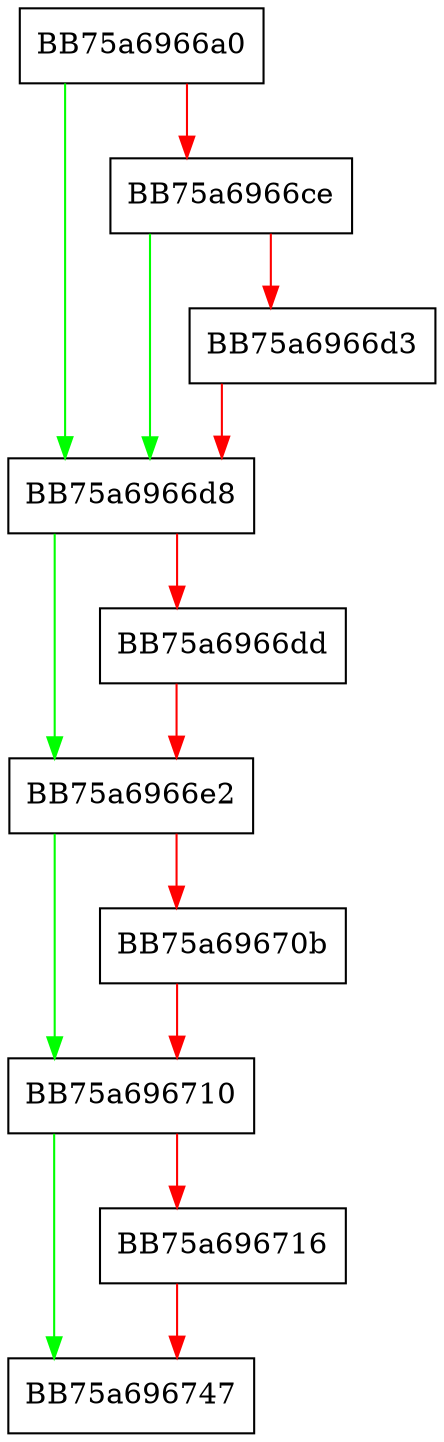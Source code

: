 digraph search_pmgl {
  node [shape="box"];
  graph [splines=ortho];
  BB75a6966a0 -> BB75a6966d8 [color="green"];
  BB75a6966a0 -> BB75a6966ce [color="red"];
  BB75a6966ce -> BB75a6966d8 [color="green"];
  BB75a6966ce -> BB75a6966d3 [color="red"];
  BB75a6966d3 -> BB75a6966d8 [color="red"];
  BB75a6966d8 -> BB75a6966e2 [color="green"];
  BB75a6966d8 -> BB75a6966dd [color="red"];
  BB75a6966dd -> BB75a6966e2 [color="red"];
  BB75a6966e2 -> BB75a696710 [color="green"];
  BB75a6966e2 -> BB75a69670b [color="red"];
  BB75a69670b -> BB75a696710 [color="red"];
  BB75a696710 -> BB75a696747 [color="green"];
  BB75a696710 -> BB75a696716 [color="red"];
  BB75a696716 -> BB75a696747 [color="red"];
}